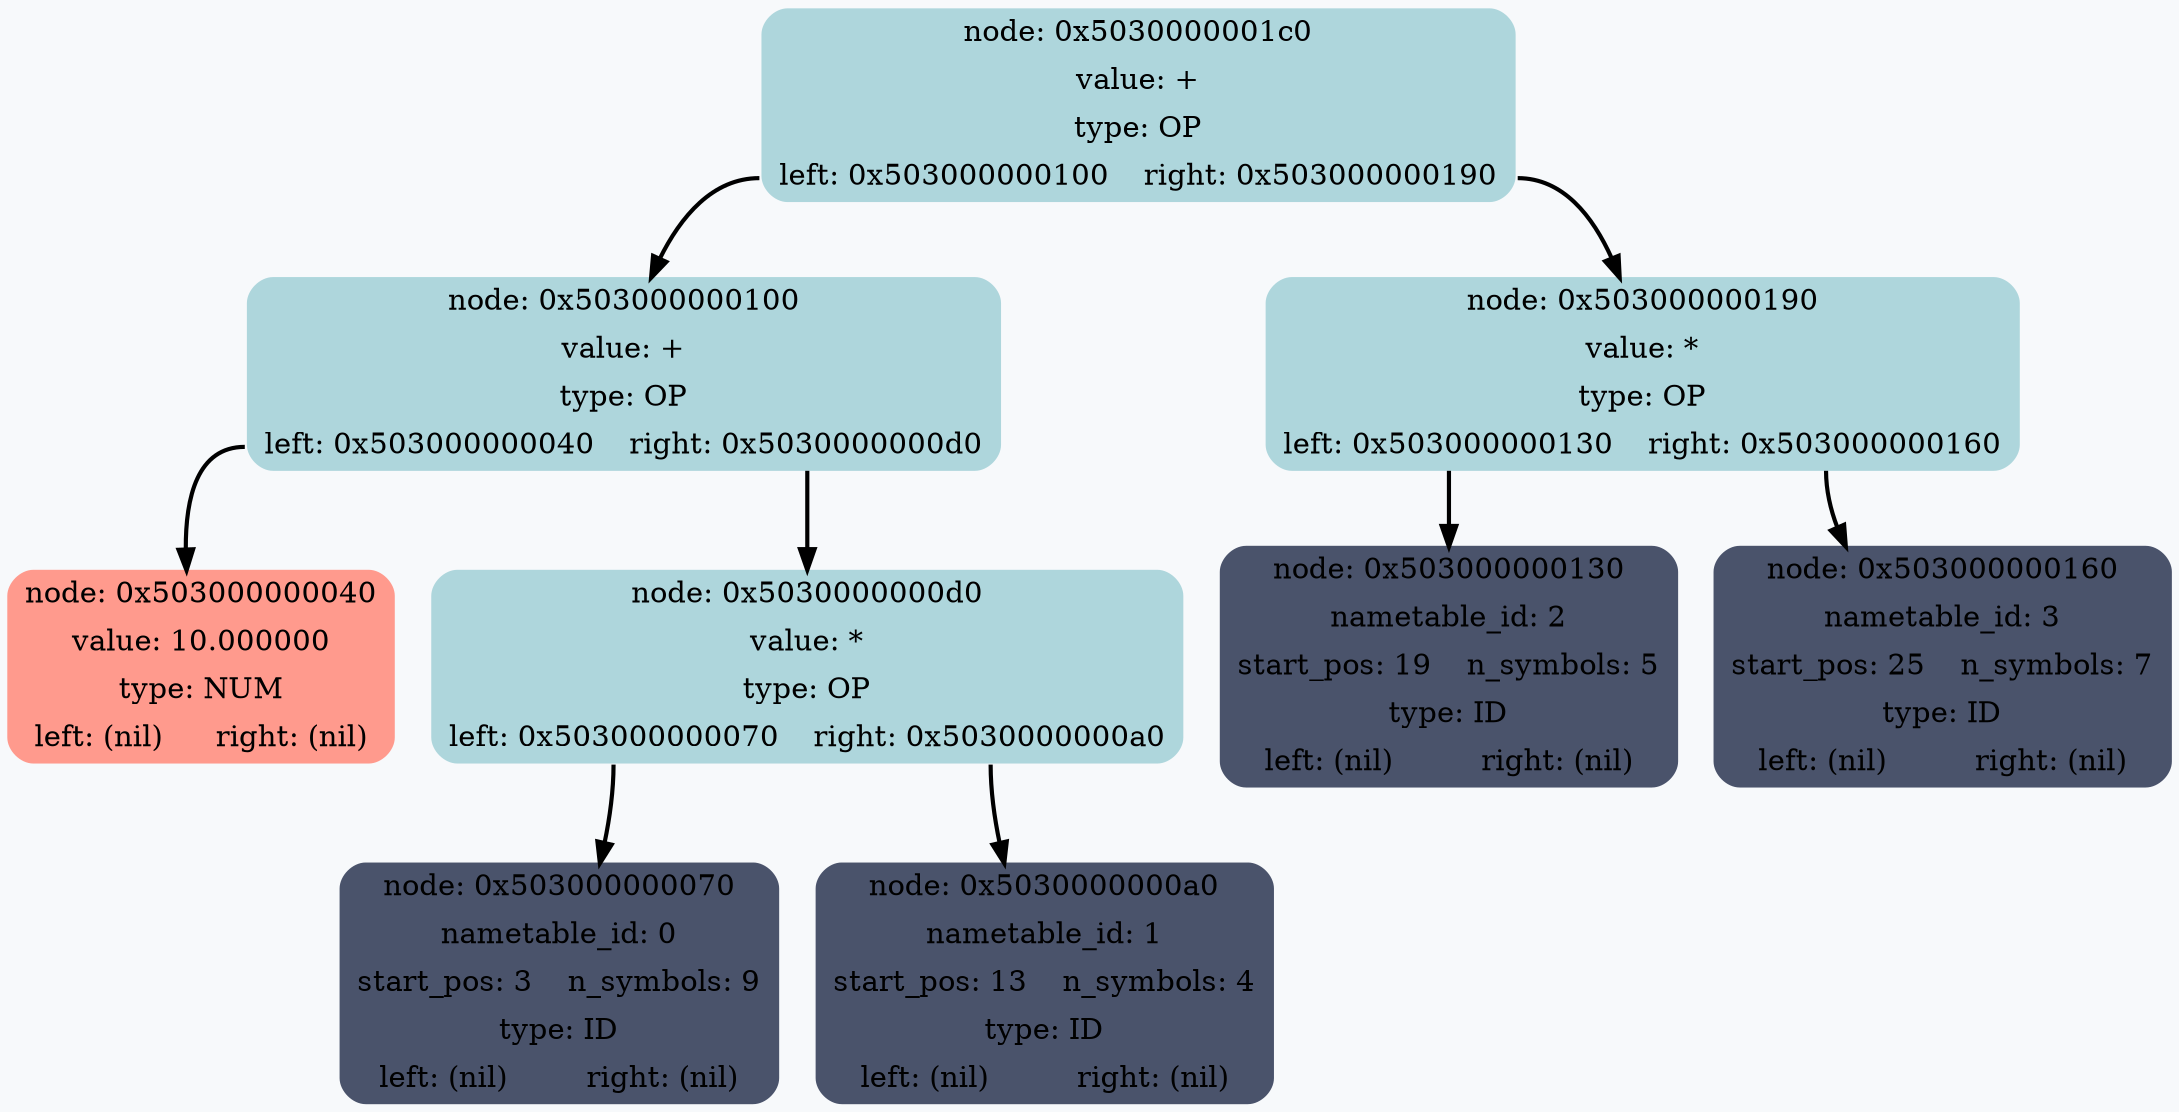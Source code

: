 digraph G {
	rankdir = HR;
	bgcolor="#F7F9FB"
	 node0x5030000001c0 [shape=Mrecord; style=filled; color="#aed6dc"; label =  "{node: 0x5030000001c0 | value: + | type: OP | {<left>left: 0x503000000100 | <right>right: 0x503000000190}  }" ];
	 node0x5030000001c0:<left> -> node0x503000000100 [style=bold; weight=1000; ];
	 node0x5030000001c0:<right> -> node0x503000000190 [style=bold; weight=1000; ];
	 node0x503000000100 [shape=Mrecord; style=filled; color="#aed6dc"; label =  "{node: 0x503000000100 | value: + | type: OP | {<left>left: 0x503000000040 | <right>right: 0x5030000000d0}  }" ];
	 node0x503000000100:<left> -> node0x503000000040 [style=bold; weight=1000; ];
	 node0x503000000100:<right> -> node0x5030000000d0 [style=bold; weight=1000; ];
	 node0x503000000040 [shape=Mrecord; style=filled; color="#ff9a8d"; label =  "{node: 0x503000000040 | value: 10.000000 | type: NUM | {<left>left: (nil) | <right>right: (nil)}  }" ];
	 node0x5030000000d0 [shape=Mrecord; style=filled; color="#aed6dc"; label =  "{node: 0x5030000000d0 | value: * | type: OP | {<left>left: 0x503000000070 | <right>right: 0x5030000000a0}  }" ];
	 node0x5030000000d0:<left> -> node0x503000000070 [style=bold; weight=1000; ];
	 node0x5030000000d0:<right> -> node0x5030000000a0 [style=bold; weight=1000; ];
	 node0x503000000070 [shape=Mrecord; style=filled; color="#4a536b"; label =  "{node: 0x503000000070 | nametable_id: 0 | {start_pos: 3 | n_symbols: 9} | type: ID | {<left>left: (nil) | <right>right: (nil)}  }" ];
	 node0x5030000000a0 [shape=Mrecord; style=filled; color="#4a536b"; label =  "{node: 0x5030000000a0 | nametable_id: 1 | {start_pos: 13 | n_symbols: 4} | type: ID | {<left>left: (nil) | <right>right: (nil)}  }" ];
	 node0x503000000190 [shape=Mrecord; style=filled; color="#aed6dc"; label =  "{node: 0x503000000190 | value: * | type: OP | {<left>left: 0x503000000130 | <right>right: 0x503000000160}  }" ];
	 node0x503000000190:<left> -> node0x503000000130 [style=bold; weight=1000; ];
	 node0x503000000190:<right> -> node0x503000000160 [style=bold; weight=1000; ];
	 node0x503000000130 [shape=Mrecord; style=filled; color="#4a536b"; label =  "{node: 0x503000000130 | nametable_id: 2 | {start_pos: 19 | n_symbols: 5} | type: ID | {<left>left: (nil) | <right>right: (nil)}  }" ];
	 node0x503000000160 [shape=Mrecord; style=filled; color="#4a536b"; label =  "{node: 0x503000000160 | nametable_id: 3 | {start_pos: 25 | n_symbols: 7} | type: ID | {<left>left: (nil) | <right>right: (nil)}  }" ];
}
